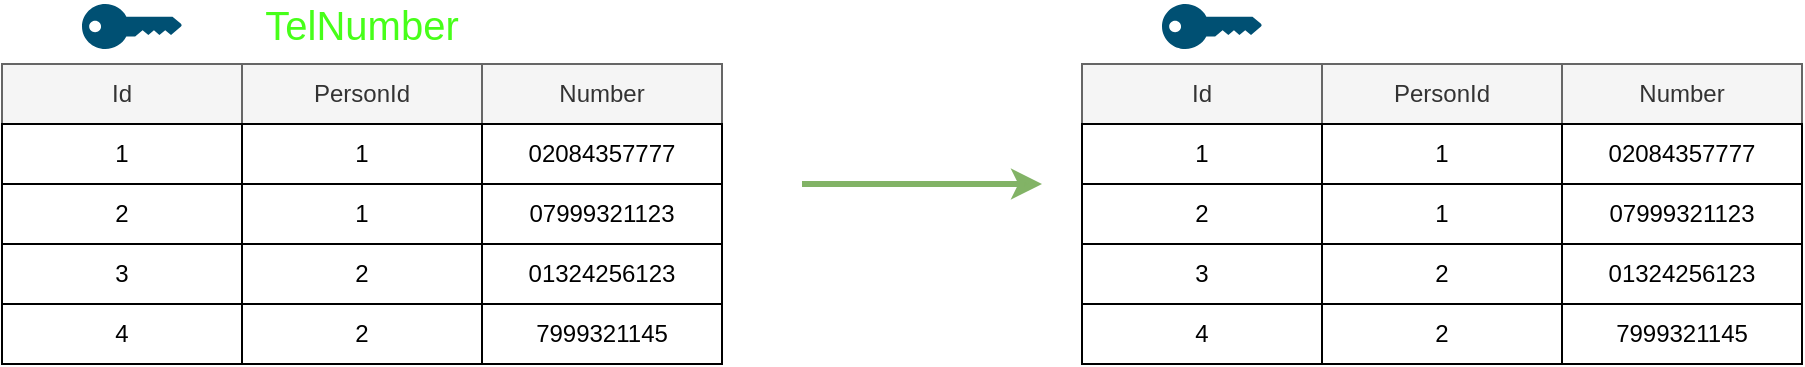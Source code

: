 <mxfile version="14.6.13" type="device"><diagram id="svJ-wKc9kHyjZgrn_9WO" name="Page-1"><mxGraphModel dx="1089" dy="970" grid="1" gridSize="10" guides="1" tooltips="1" connect="1" arrows="1" fold="1" page="1" pageScale="1" pageWidth="827" pageHeight="1169" math="0" shadow="0"><root><mxCell id="0"/><mxCell id="1" parent="0"/><mxCell id="NEW0DwS3_AKsY4gRN-aF-1" value="Id" style="rounded=0;whiteSpace=wrap;html=1;fillColor=#f5f5f5;strokeColor=#666666;fontColor=#333333;" parent="1" vertex="1"><mxGeometry x="120" y="300" width="120" height="30" as="geometry"/></mxCell><mxCell id="NEW0DwS3_AKsY4gRN-aF-2" value="PersonId" style="rounded=0;whiteSpace=wrap;html=1;fillColor=#f5f5f5;strokeColor=#666666;fontColor=#333333;" parent="1" vertex="1"><mxGeometry x="240" y="300" width="120" height="30" as="geometry"/></mxCell><mxCell id="NEW0DwS3_AKsY4gRN-aF-3" value="Number" style="rounded=0;whiteSpace=wrap;html=1;fillColor=#f5f5f5;strokeColor=#666666;fontColor=#333333;" parent="1" vertex="1"><mxGeometry x="360" y="300" width="120" height="30" as="geometry"/></mxCell><mxCell id="NEW0DwS3_AKsY4gRN-aF-4" value="1" style="rounded=0;whiteSpace=wrap;html=1;" parent="1" vertex="1"><mxGeometry x="120" y="330" width="120" height="30" as="geometry"/></mxCell><mxCell id="NEW0DwS3_AKsY4gRN-aF-5" value="1" style="rounded=0;whiteSpace=wrap;html=1;" parent="1" vertex="1"><mxGeometry x="240" y="330" width="120" height="30" as="geometry"/></mxCell><mxCell id="NEW0DwS3_AKsY4gRN-aF-6" value="02084357777" style="rounded=0;whiteSpace=wrap;html=1;" parent="1" vertex="1"><mxGeometry x="360" y="330" width="120" height="30" as="geometry"/></mxCell><mxCell id="NEW0DwS3_AKsY4gRN-aF-7" value="2" style="rounded=0;whiteSpace=wrap;html=1;" parent="1" vertex="1"><mxGeometry x="120" y="360" width="120" height="30" as="geometry"/></mxCell><mxCell id="NEW0DwS3_AKsY4gRN-aF-8" value="1" style="rounded=0;whiteSpace=wrap;html=1;" parent="1" vertex="1"><mxGeometry x="240" y="360" width="120" height="30" as="geometry"/></mxCell><mxCell id="NEW0DwS3_AKsY4gRN-aF-9" value="07999321123" style="rounded=0;whiteSpace=wrap;html=1;" parent="1" vertex="1"><mxGeometry x="360" y="360" width="120" height="30" as="geometry"/></mxCell><mxCell id="NEW0DwS3_AKsY4gRN-aF-10" value="3" style="rounded=0;whiteSpace=wrap;html=1;" parent="1" vertex="1"><mxGeometry x="120" y="390" width="120" height="30" as="geometry"/></mxCell><mxCell id="NEW0DwS3_AKsY4gRN-aF-11" value="2" style="rounded=0;whiteSpace=wrap;html=1;" parent="1" vertex="1"><mxGeometry x="240" y="390" width="120" height="30" as="geometry"/></mxCell><mxCell id="NEW0DwS3_AKsY4gRN-aF-12" value="01324256123" style="rounded=0;whiteSpace=wrap;html=1;" parent="1" vertex="1"><mxGeometry x="360" y="390" width="120" height="30" as="geometry"/></mxCell><mxCell id="NEW0DwS3_AKsY4gRN-aF-13" value="" style="points=[[0,0.5,0],[0.24,0,0],[0.5,0.28,0],[0.995,0.475,0],[0.5,0.72,0],[0.24,1,0]];verticalLabelPosition=bottom;html=1;verticalAlign=top;aspect=fixed;align=center;pointerEvents=1;shape=mxgraph.cisco19.key;fillColor=#005073;strokeColor=none;" parent="1" vertex="1"><mxGeometry x="160" y="270" width="50" height="22.5" as="geometry"/></mxCell><mxCell id="NEW0DwS3_AKsY4gRN-aF-14" value="Id" style="rounded=0;whiteSpace=wrap;html=1;fillColor=#f5f5f5;strokeColor=#666666;fontColor=#333333;" parent="1" vertex="1"><mxGeometry x="660" y="300" width="120" height="30" as="geometry"/></mxCell><mxCell id="NEW0DwS3_AKsY4gRN-aF-15" value="PersonId" style="rounded=0;whiteSpace=wrap;html=1;fillColor=#f5f5f5;strokeColor=#666666;fontColor=#333333;" parent="1" vertex="1"><mxGeometry x="780" y="300" width="120" height="30" as="geometry"/></mxCell><mxCell id="NEW0DwS3_AKsY4gRN-aF-16" value="Number" style="rounded=0;whiteSpace=wrap;html=1;fillColor=#f5f5f5;strokeColor=#666666;fontColor=#333333;" parent="1" vertex="1"><mxGeometry x="900" y="300" width="120" height="30" as="geometry"/></mxCell><mxCell id="NEW0DwS3_AKsY4gRN-aF-26" value="" style="points=[[0,0.5,0],[0.24,0,0],[0.5,0.28,0],[0.995,0.475,0],[0.5,0.72,0],[0.24,1,0]];verticalLabelPosition=bottom;html=1;verticalAlign=top;aspect=fixed;align=center;pointerEvents=1;shape=mxgraph.cisco19.key;fillColor=#005073;strokeColor=none;" parent="1" vertex="1"><mxGeometry x="700" y="270" width="50" height="22.5" as="geometry"/></mxCell><mxCell id="NEW0DwS3_AKsY4gRN-aF-27" value="" style="endArrow=classic;html=1;strokeWidth=3;fillColor=#d5e8d4;strokeColor=#82b366;" parent="1" edge="1"><mxGeometry width="50" height="50" relative="1" as="geometry"><mxPoint x="520" y="360" as="sourcePoint"/><mxPoint x="640" y="360" as="targetPoint"/></mxGeometry></mxCell><mxCell id="NEW0DwS3_AKsY4gRN-aF-28" value="TelNumber" style="text;html=1;strokeColor=none;fillColor=none;align=center;verticalAlign=middle;whiteSpace=wrap;rounded=0;fontSize=20;fontColor=#47FF19;" parent="1" vertex="1"><mxGeometry x="280" y="270" width="40" height="20" as="geometry"/></mxCell><mxCell id="pT5aGurf9vjzk5zENIwF-1" value="4" style="rounded=0;whiteSpace=wrap;html=1;" vertex="1" parent="1"><mxGeometry x="120" y="420" width="120" height="30" as="geometry"/></mxCell><mxCell id="pT5aGurf9vjzk5zENIwF-2" value="2" style="rounded=0;whiteSpace=wrap;html=1;" vertex="1" parent="1"><mxGeometry x="240" y="420" width="120" height="30" as="geometry"/></mxCell><mxCell id="pT5aGurf9vjzk5zENIwF-3" value="7999321145" style="rounded=0;whiteSpace=wrap;html=1;" vertex="1" parent="1"><mxGeometry x="360" y="420" width="120" height="30" as="geometry"/></mxCell><mxCell id="pT5aGurf9vjzk5zENIwF-4" value="1" style="rounded=0;whiteSpace=wrap;html=1;" vertex="1" parent="1"><mxGeometry x="660" y="330" width="120" height="30" as="geometry"/></mxCell><mxCell id="pT5aGurf9vjzk5zENIwF-5" value="1" style="rounded=0;whiteSpace=wrap;html=1;" vertex="1" parent="1"><mxGeometry x="780" y="330" width="120" height="30" as="geometry"/></mxCell><mxCell id="pT5aGurf9vjzk5zENIwF-6" value="02084357777" style="rounded=0;whiteSpace=wrap;html=1;" vertex="1" parent="1"><mxGeometry x="900" y="330" width="120" height="30" as="geometry"/></mxCell><mxCell id="pT5aGurf9vjzk5zENIwF-7" value="2" style="rounded=0;whiteSpace=wrap;html=1;" vertex="1" parent="1"><mxGeometry x="660" y="360" width="120" height="30" as="geometry"/></mxCell><mxCell id="pT5aGurf9vjzk5zENIwF-8" value="1" style="rounded=0;whiteSpace=wrap;html=1;" vertex="1" parent="1"><mxGeometry x="780" y="360" width="120" height="30" as="geometry"/></mxCell><mxCell id="pT5aGurf9vjzk5zENIwF-9" value="07999321123" style="rounded=0;whiteSpace=wrap;html=1;" vertex="1" parent="1"><mxGeometry x="900" y="360" width="120" height="30" as="geometry"/></mxCell><mxCell id="pT5aGurf9vjzk5zENIwF-10" value="3" style="rounded=0;whiteSpace=wrap;html=1;" vertex="1" parent="1"><mxGeometry x="660" y="390" width="120" height="30" as="geometry"/></mxCell><mxCell id="pT5aGurf9vjzk5zENIwF-11" value="2" style="rounded=0;whiteSpace=wrap;html=1;" vertex="1" parent="1"><mxGeometry x="780" y="390" width="120" height="30" as="geometry"/></mxCell><mxCell id="pT5aGurf9vjzk5zENIwF-12" value="01324256123" style="rounded=0;whiteSpace=wrap;html=1;" vertex="1" parent="1"><mxGeometry x="900" y="390" width="120" height="30" as="geometry"/></mxCell><mxCell id="pT5aGurf9vjzk5zENIwF-13" value="4" style="rounded=0;whiteSpace=wrap;html=1;" vertex="1" parent="1"><mxGeometry x="660" y="420" width="120" height="30" as="geometry"/></mxCell><mxCell id="pT5aGurf9vjzk5zENIwF-14" value="2" style="rounded=0;whiteSpace=wrap;html=1;" vertex="1" parent="1"><mxGeometry x="780" y="420" width="120" height="30" as="geometry"/></mxCell><mxCell id="pT5aGurf9vjzk5zENIwF-15" value="7999321145" style="rounded=0;whiteSpace=wrap;html=1;" vertex="1" parent="1"><mxGeometry x="900" y="420" width="120" height="30" as="geometry"/></mxCell></root></mxGraphModel></diagram></mxfile>